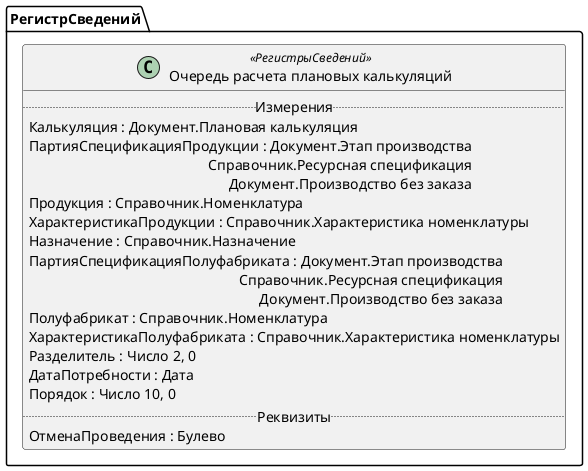 ﻿@startuml ОчередьРасчетаПлановыхКалькуляций
'!include templates.wsd
'..\include templates.wsd
class РегистрСведений.ОчередьРасчетаПлановыхКалькуляций as "Очередь расчета плановых калькуляций" <<РегистрыСведений>>
{
..Измерения..
Калькуляция : Документ.Плановая калькуляция
ПартияСпецификацияПродукции : Документ.Этап производства\rСправочник.Ресурсная спецификация\rДокумент.Производство без заказа
Продукция : Справочник.Номенклатура
ХарактеристикаПродукции : Справочник.Характеристика номенклатуры
Назначение : Справочник.Назначение
ПартияСпецификацияПолуфабриката : Документ.Этап производства\rСправочник.Ресурсная спецификация\rДокумент.Производство без заказа
Полуфабрикат : Справочник.Номенклатура
ХарактеристикаПолуфабриката : Справочник.Характеристика номенклатуры
Разделитель : Число 2, 0
ДатаПотребности : Дата
Порядок : Число 10, 0
..Реквизиты..
ОтменаПроведения : Булево
}
@enduml
